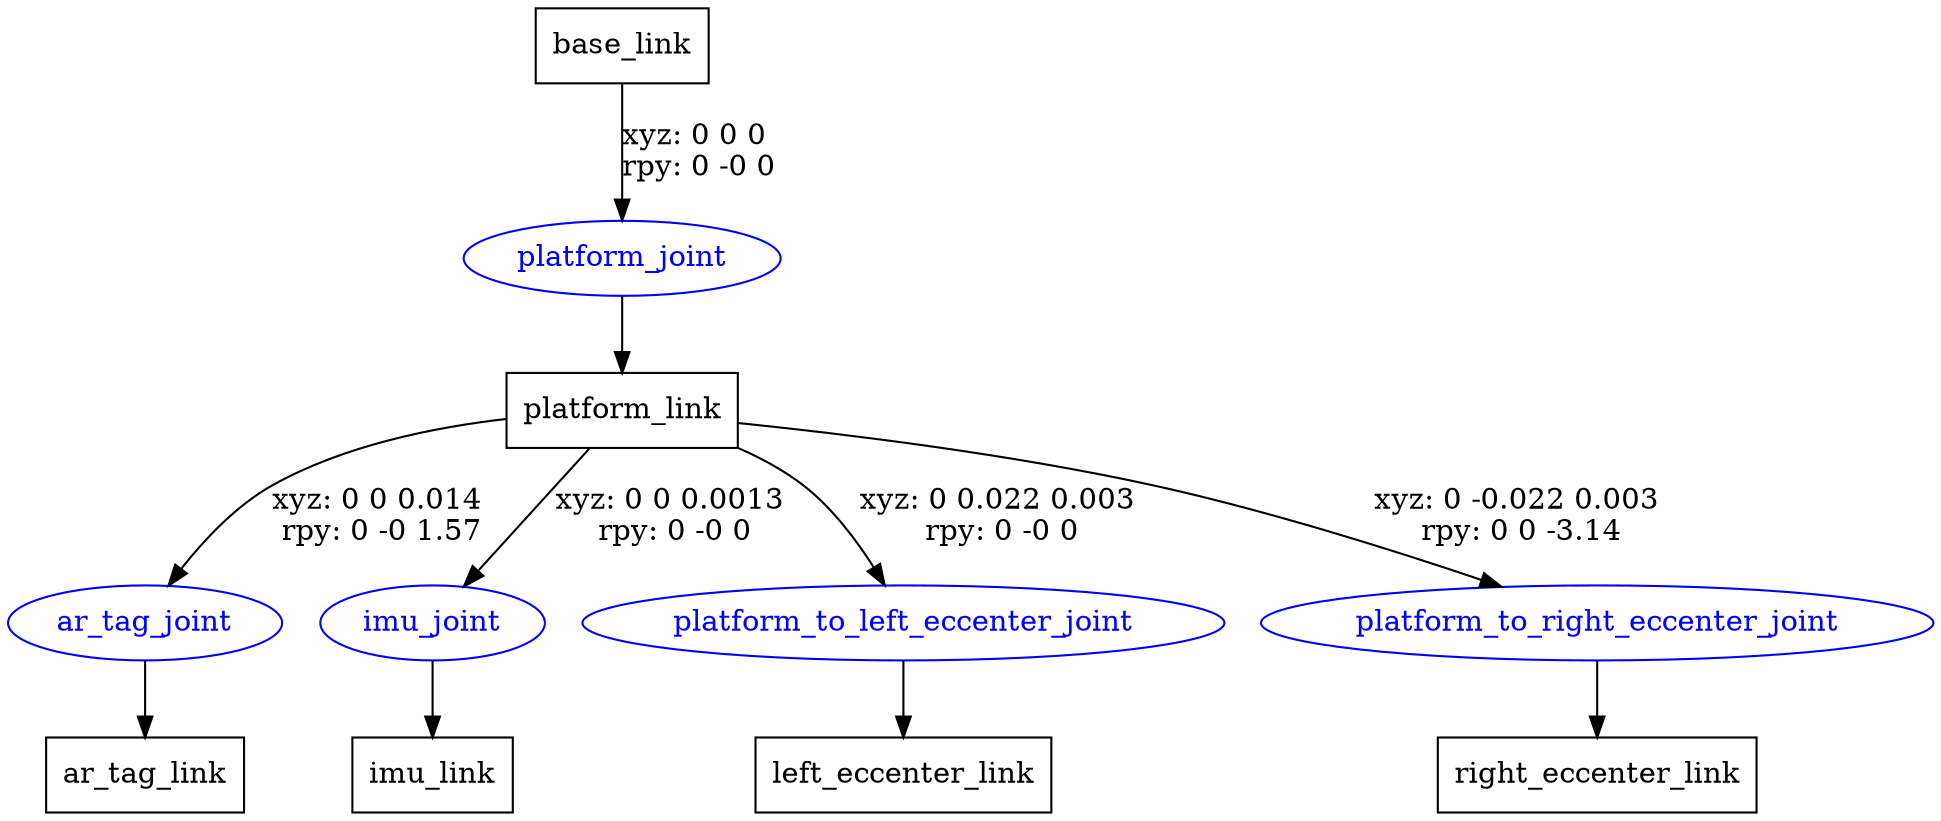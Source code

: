 digraph G {
node [shape=box];
"base_link" [label="base_link"];
"platform_link" [label="platform_link"];
"ar_tag_link" [label="ar_tag_link"];
"imu_link" [label="imu_link"];
"left_eccenter_link" [label="left_eccenter_link"];
"right_eccenter_link" [label="right_eccenter_link"];
node [shape=ellipse, color=blue, fontcolor=blue];
"base_link" -> "platform_joint" [label="xyz: 0 0 0 \nrpy: 0 -0 0"]
"platform_joint" -> "platform_link"
"platform_link" -> "ar_tag_joint" [label="xyz: 0 0 0.014 \nrpy: 0 -0 1.57"]
"ar_tag_joint" -> "ar_tag_link"
"platform_link" -> "imu_joint" [label="xyz: 0 0 0.0013 \nrpy: 0 -0 0"]
"imu_joint" -> "imu_link"
"platform_link" -> "platform_to_left_eccenter_joint" [label="xyz: 0 0.022 0.003 \nrpy: 0 -0 0"]
"platform_to_left_eccenter_joint" -> "left_eccenter_link"
"platform_link" -> "platform_to_right_eccenter_joint" [label="xyz: 0 -0.022 0.003 \nrpy: 0 0 -3.14"]
"platform_to_right_eccenter_joint" -> "right_eccenter_link"
}

